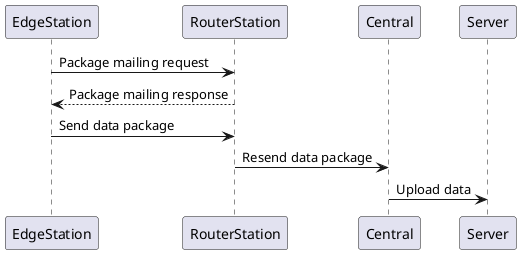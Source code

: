 @startuml
    EdgeStation -> RouterStation : Package mailing request
    EdgeStation <-- RouterStation : Package mailing response
    EdgeStation -> RouterStation : Send data package
    RouterStation -> Central : Resend data package
    Central -> Server : Upload data
@enduml